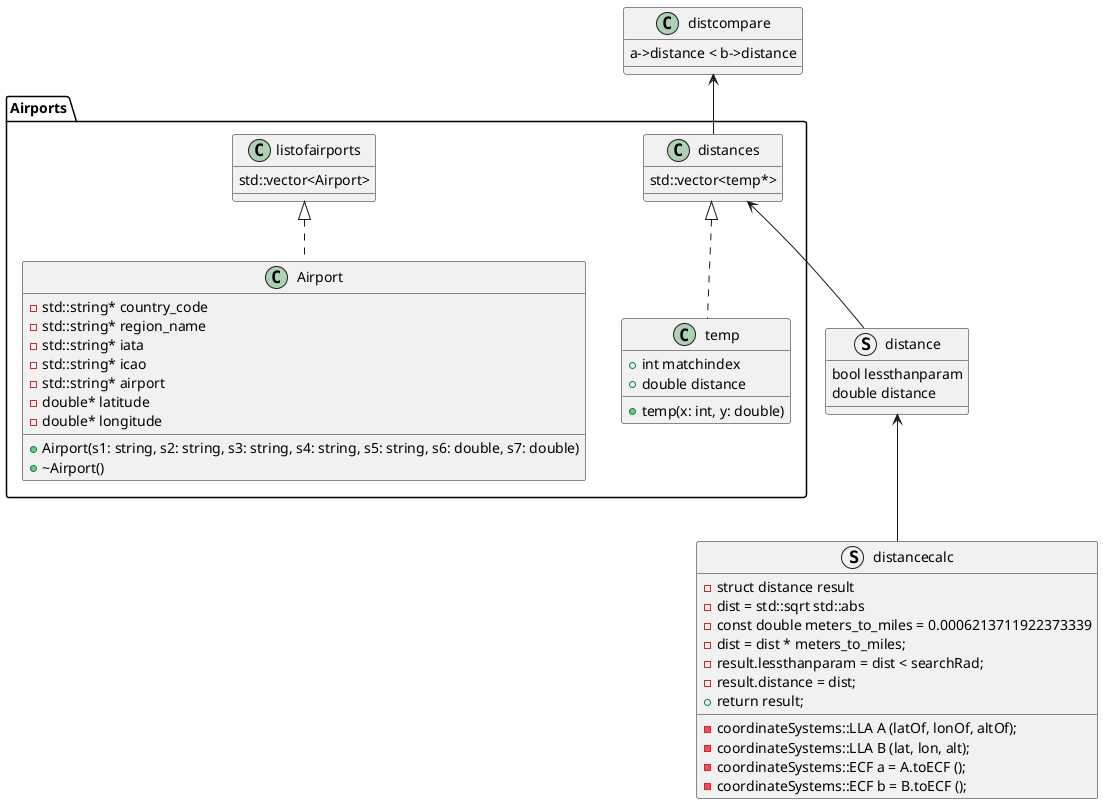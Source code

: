 @startuml
namespace Airports {
    class Airport {
        - std::string* country_code
        - std::string* region_name
        - std::string* iata
        - std::string* icao
        - std::string* airport
        - double* latitude
        - double* longitude
        + Airport(s1: string, s2: string, s3: string, s4: string, s5: string, s6: double, s7: double)
        + ~Airport()
    }

    class temp {
        + int matchindex
        + double distance
        + temp(x: int, y: double)
    }

    listofairports : std::vector<Airport>
    distances : std::vector<temp*>
}

struct distance
{
    bool lessthanparam
    double distance
}

struct distancecalc
{
    -struct distance result
    -coordinateSystems::LLA A (latOf, lonOf, altOf);
    -coordinateSystems::LLA B (lat, lon, alt);
    -coordinateSystems::ECF a = A.toECF ();
    -coordinateSystems::ECF b = B.toECF ();
    -dist = std::sqrt std::abs
    -const double meters_to_miles = 0.0006213711922373339
    -dist = dist * meters_to_miles;
    -result.lessthanparam = dist < searchRad;
    -result.distance = dist;
    +return result;
}

distcompare : a->distance < b->distance

distcompare <-- distances
distances <-- distance
distance <-- distancecalc

listofairports <|.. Airport
distances <|.. temp
@enduml